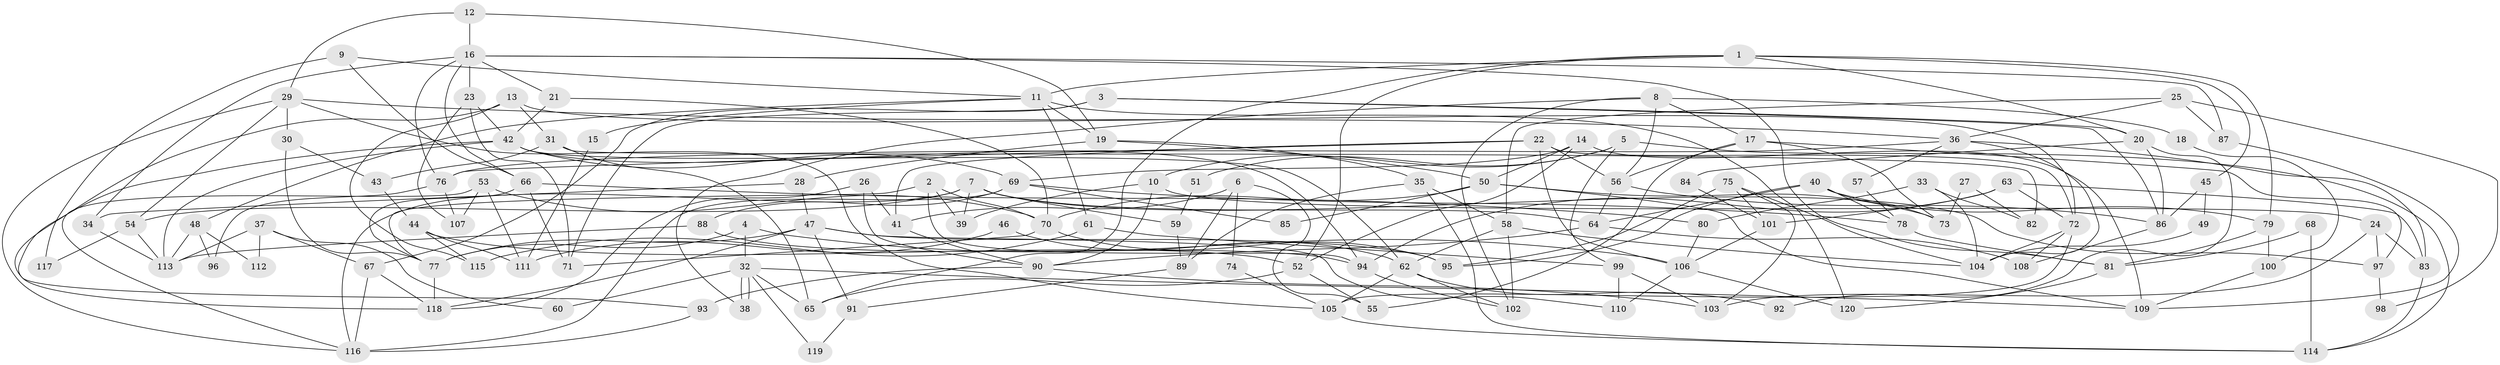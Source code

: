 // Generated by graph-tools (version 1.1) at 2025/26/03/09/25 03:26:09]
// undirected, 120 vertices, 240 edges
graph export_dot {
graph [start="1"]
  node [color=gray90,style=filled];
  1;
  2;
  3;
  4;
  5;
  6;
  7;
  8;
  9;
  10;
  11;
  12;
  13;
  14;
  15;
  16;
  17;
  18;
  19;
  20;
  21;
  22;
  23;
  24;
  25;
  26;
  27;
  28;
  29;
  30;
  31;
  32;
  33;
  34;
  35;
  36;
  37;
  38;
  39;
  40;
  41;
  42;
  43;
  44;
  45;
  46;
  47;
  48;
  49;
  50;
  51;
  52;
  53;
  54;
  55;
  56;
  57;
  58;
  59;
  60;
  61;
  62;
  63;
  64;
  65;
  66;
  67;
  68;
  69;
  70;
  71;
  72;
  73;
  74;
  75;
  76;
  77;
  78;
  79;
  80;
  81;
  82;
  83;
  84;
  85;
  86;
  87;
  88;
  89;
  90;
  91;
  92;
  93;
  94;
  95;
  96;
  97;
  98;
  99;
  100;
  101;
  102;
  103;
  104;
  105;
  106;
  107;
  108;
  109;
  110;
  111;
  112;
  113;
  114;
  115;
  116;
  117;
  118;
  119;
  120;
  1 -- 52;
  1 -- 11;
  1 -- 20;
  1 -- 45;
  1 -- 65;
  1 -- 79;
  2 -- 94;
  2 -- 77;
  2 -- 39;
  2 -- 70;
  3 -- 67;
  3 -- 20;
  3 -- 71;
  3 -- 86;
  4 -- 106;
  4 -- 77;
  4 -- 32;
  5 -- 10;
  5 -- 99;
  5 -- 51;
  5 -- 114;
  6 -- 55;
  6 -- 41;
  6 -- 74;
  6 -- 89;
  7 -- 116;
  7 -- 64;
  7 -- 39;
  7 -- 54;
  7 -- 59;
  7 -- 97;
  8 -- 102;
  8 -- 56;
  8 -- 17;
  8 -- 18;
  8 -- 38;
  9 -- 11;
  9 -- 66;
  9 -- 117;
  10 -- 39;
  10 -- 90;
  10 -- 24;
  11 -- 19;
  11 -- 120;
  11 -- 15;
  11 -- 48;
  11 -- 61;
  12 -- 29;
  12 -- 16;
  12 -- 19;
  13 -- 72;
  13 -- 115;
  13 -- 31;
  13 -- 93;
  14 -- 69;
  14 -- 109;
  14 -- 50;
  14 -- 52;
  15 -- 111;
  16 -- 34;
  16 -- 76;
  16 -- 21;
  16 -- 23;
  16 -- 66;
  16 -- 81;
  16 -- 87;
  17 -- 97;
  17 -- 55;
  17 -- 56;
  17 -- 73;
  18 -- 100;
  19 -- 50;
  19 -- 28;
  19 -- 35;
  20 -- 86;
  20 -- 84;
  20 -- 92;
  21 -- 70;
  21 -- 42;
  22 -- 72;
  22 -- 56;
  22 -- 41;
  22 -- 76;
  22 -- 106;
  23 -- 42;
  23 -- 71;
  23 -- 107;
  24 -- 103;
  24 -- 83;
  24 -- 97;
  25 -- 58;
  25 -- 87;
  25 -- 36;
  25 -- 98;
  26 -- 90;
  26 -- 41;
  26 -- 118;
  27 -- 73;
  27 -- 82;
  28 -- 47;
  28 -- 34;
  29 -- 36;
  29 -- 54;
  29 -- 30;
  29 -- 105;
  29 -- 116;
  30 -- 77;
  30 -- 43;
  31 -- 65;
  31 -- 43;
  31 -- 82;
  32 -- 38;
  32 -- 38;
  32 -- 60;
  32 -- 65;
  32 -- 109;
  32 -- 119;
  33 -- 80;
  33 -- 104;
  33 -- 82;
  34 -- 113;
  35 -- 58;
  35 -- 89;
  35 -- 114;
  36 -- 83;
  36 -- 57;
  36 -- 76;
  36 -- 104;
  37 -- 67;
  37 -- 113;
  37 -- 60;
  37 -- 112;
  40 -- 95;
  40 -- 73;
  40 -- 64;
  40 -- 78;
  40 -- 79;
  41 -- 90;
  42 -- 69;
  42 -- 62;
  42 -- 94;
  42 -- 113;
  42 -- 118;
  43 -- 44;
  44 -- 52;
  44 -- 111;
  44 -- 115;
  45 -- 86;
  45 -- 49;
  46 -- 111;
  46 -- 62;
  47 -- 77;
  47 -- 118;
  47 -- 91;
  47 -- 95;
  47 -- 110;
  48 -- 113;
  48 -- 96;
  48 -- 112;
  49 -- 104;
  50 -- 70;
  50 -- 73;
  50 -- 85;
  50 -- 109;
  51 -- 59;
  52 -- 65;
  52 -- 55;
  53 -- 107;
  53 -- 70;
  53 -- 111;
  53 -- 116;
  54 -- 113;
  54 -- 117;
  56 -- 64;
  56 -- 86;
  57 -- 78;
  58 -- 102;
  58 -- 62;
  58 -- 104;
  59 -- 89;
  61 -- 99;
  61 -- 115;
  62 -- 105;
  62 -- 92;
  62 -- 102;
  63 -- 83;
  63 -- 72;
  63 -- 94;
  63 -- 101;
  64 -- 108;
  64 -- 90;
  66 -- 71;
  66 -- 77;
  66 -- 80;
  67 -- 116;
  67 -- 118;
  68 -- 114;
  68 -- 81;
  69 -- 116;
  69 -- 78;
  69 -- 85;
  69 -- 88;
  70 -- 71;
  70 -- 95;
  72 -- 104;
  72 -- 105;
  72 -- 108;
  74 -- 105;
  75 -- 104;
  75 -- 95;
  75 -- 101;
  75 -- 103;
  76 -- 96;
  76 -- 107;
  77 -- 118;
  78 -- 81;
  79 -- 81;
  79 -- 100;
  80 -- 106;
  81 -- 120;
  83 -- 114;
  84 -- 101;
  86 -- 108;
  87 -- 109;
  88 -- 94;
  88 -- 113;
  89 -- 91;
  90 -- 93;
  90 -- 103;
  91 -- 119;
  93 -- 116;
  94 -- 102;
  97 -- 98;
  99 -- 103;
  99 -- 110;
  100 -- 109;
  101 -- 106;
  105 -- 114;
  106 -- 110;
  106 -- 120;
}
